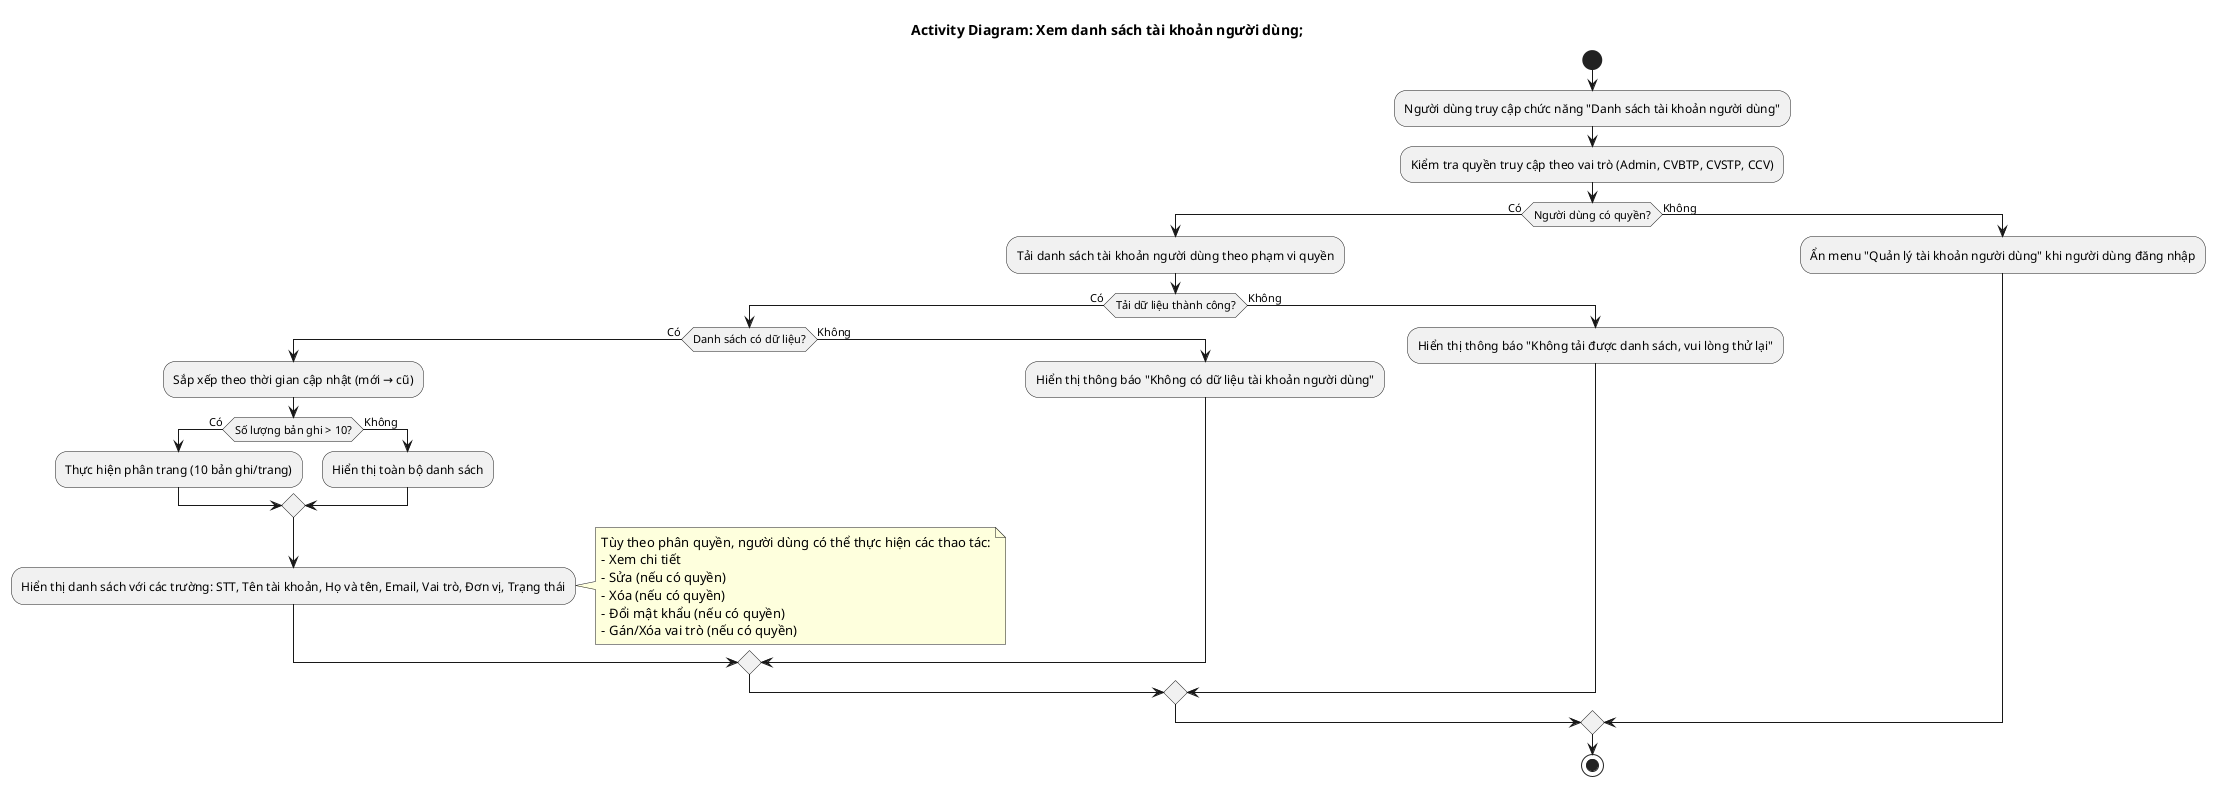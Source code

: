 @startuml AD_User_List
!pragma layout smetana
title Activity Diagram: Xem danh sách tài khoản người dùng;
start
:Người dùng truy cập chức năng "Danh sách tài khoản người dùng";
:Kiểm tra quyền truy cập theo vai trò (Admin, CVBTP, CVSTP, CCV);
if (Người dùng có quyền?) then (Có)
  :Tải danh sách tài khoản người dùng theo phạm vi quyền;
  if (Tải dữ liệu thành công?) then (Có)
    if (Danh sách có dữ liệu?) then (Có)
      :Sắp xếp theo thời gian cập nhật (mới → cũ);
      if (Số lượng bản ghi > 10?) then (Có)
        :Thực hiện phân trang (10 bản ghi/trang);
      else (Không)
        :Hiển thị toàn bộ danh sách;
      endif
      :Hiển thị danh sách với các trường: STT, Tên tài khoản, Họ và tên, Email, Vai trò, Đơn vị, Trạng thái;
      note right
        Tùy theo phân quyền, người dùng có thể thực hiện các thao tác:
        - Xem chi tiết
        - Sửa (nếu có quyền)
        - Xóa (nếu có quyền)
        - Đổi mật khẩu (nếu có quyền)
        - Gán/Xóa vai trò (nếu có quyền)
      end note
    else (Không)
      :Hiển thị thông báo "Không có dữ liệu tài khoản người dùng";
    endif
  else (Không)
    :Hiển thị thông báo "Không tải được danh sách, vui lòng thử lại";
  endif
else (Không)
  :Ẩn menu "Quản lý tài khoản người dùng" khi người dùng đăng nhập;
endif
stop
@enduml